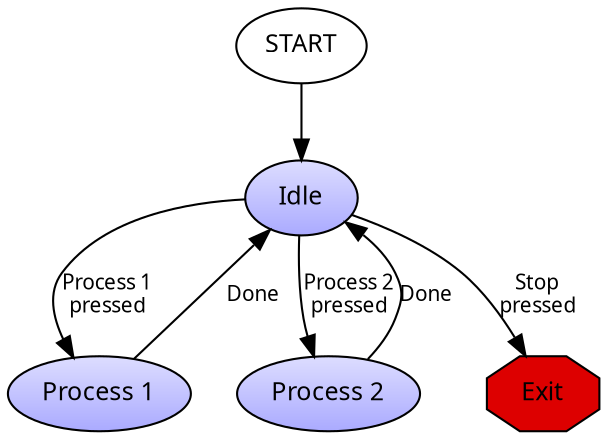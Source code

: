 digraph {
	graph [bgcolor=transparent];
    node [fontname="Sans", fontsize=12, fillcolor="#AAAAFF:#DDDDFF", gradientangle=90, style=filled];
	edge [fontname="Sans", fontsize=10];
	
	START [fillcolor="white"];
	idle [label="Idle"];
	process1 [label="Process 1"];
	process2 [label="Process 2"];
	exit [label="Exit", shape="octagon", fillcolor="#DD0000", style=filled] exit;
 
    START -> idle;
    idle -> process1 [label="Process 1\npressed"];
    process1 -> idle [label="Done"];
    idle -> process2 [label="Process 2\npressed"];
    process2 -> idle [label="Done"];
	idle -> exit [label="Stop\npressed"]
}